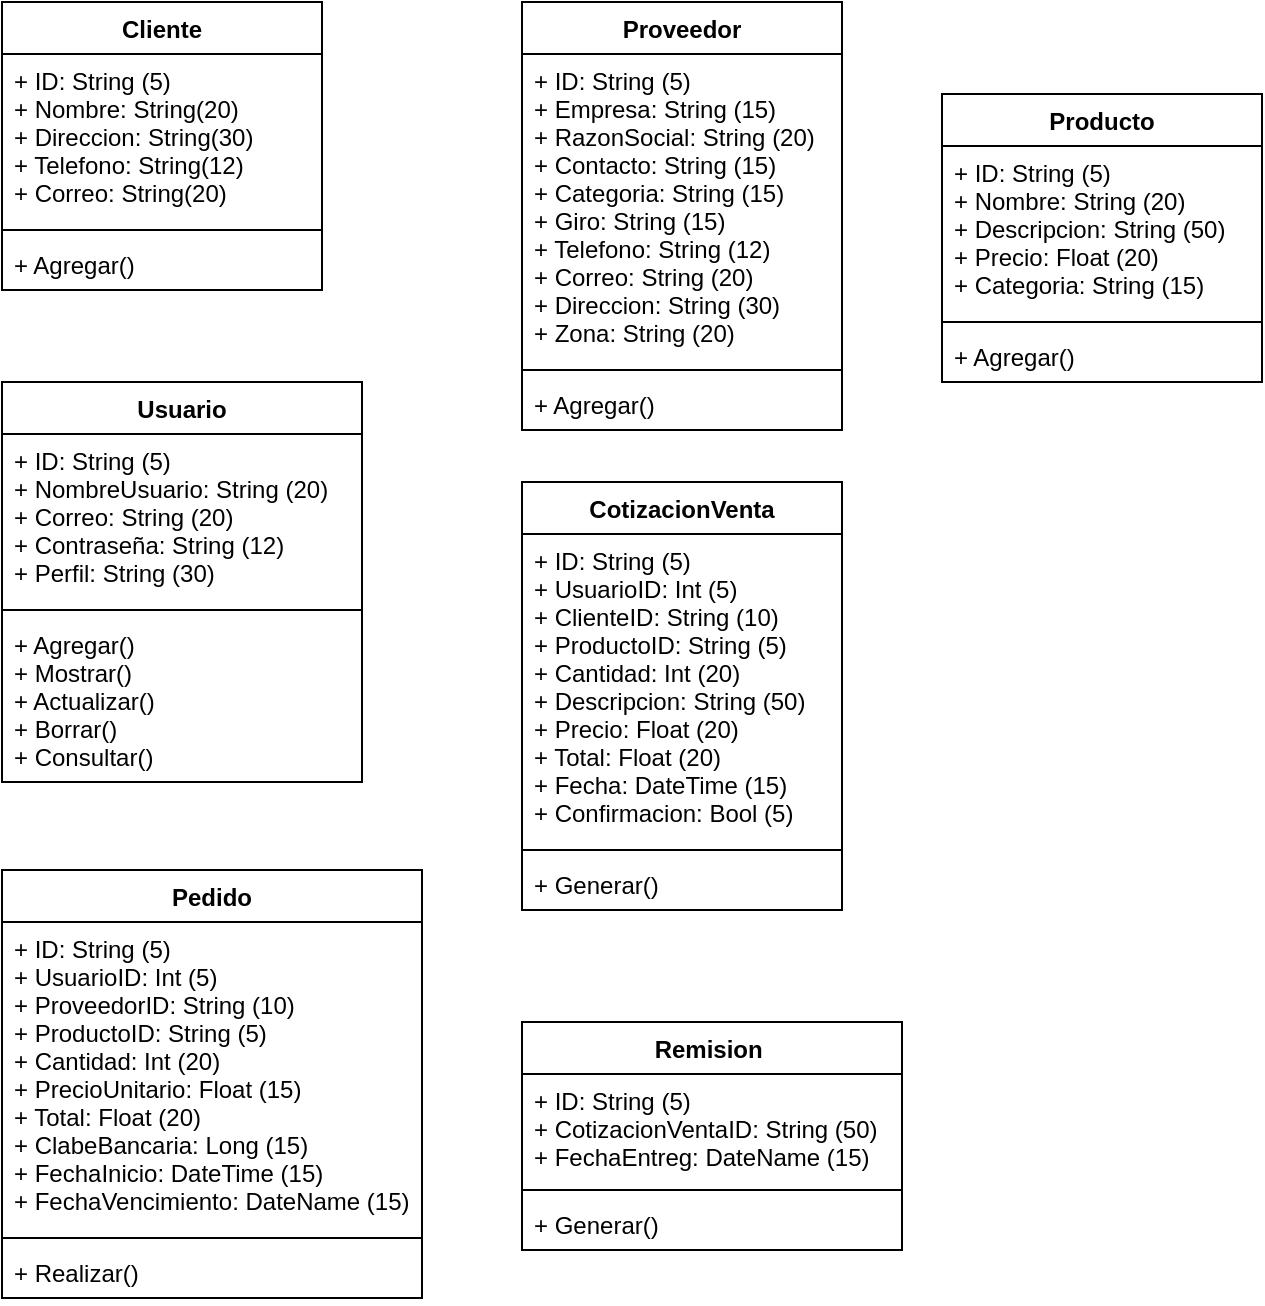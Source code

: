 <mxfile version="20.4.0" type="github"><diagram id="FI5vfG2Q37MUcjfD5TJF" name="Página-1"><mxGraphModel dx="1422" dy="794" grid="0" gridSize="10" guides="1" tooltips="1" connect="1" arrows="1" fold="1" page="1" pageScale="1" pageWidth="1400" pageHeight="850" math="0" shadow="0"><root><mxCell id="0"/><mxCell id="1" parent="0"/><mxCell id="gUmSvFqWFvqFIwigdSi8-5" value="Cliente" style="swimlane;fontStyle=1;align=center;verticalAlign=top;childLayout=stackLayout;horizontal=1;startSize=26;horizontalStack=0;resizeParent=1;resizeParentMax=0;resizeLast=0;collapsible=1;marginBottom=0;" parent="1" vertex="1"><mxGeometry x="100" y="40" width="160" height="144" as="geometry"><mxRectangle x="600" y="40" width="80" height="30" as="alternateBounds"/></mxGeometry></mxCell><mxCell id="gUmSvFqWFvqFIwigdSi8-6" value="+ ID: String (5)&#10;+ Nombre: String(20)&#10;+ Direccion: String(30)&#10;+ Telefono: String(12)&#10;+ Correo: String(20)" style="text;strokeColor=none;fillColor=none;align=left;verticalAlign=top;spacingLeft=4;spacingRight=4;overflow=hidden;rotatable=0;points=[[0,0.5],[1,0.5]];portConstraint=eastwest;" parent="gUmSvFqWFvqFIwigdSi8-5" vertex="1"><mxGeometry y="26" width="160" height="84" as="geometry"/></mxCell><mxCell id="gUmSvFqWFvqFIwigdSi8-38" value="" style="line;strokeWidth=1;fillColor=none;align=left;verticalAlign=middle;spacingTop=-1;spacingLeft=3;spacingRight=3;rotatable=0;labelPosition=right;points=[];portConstraint=eastwest;strokeColor=inherit;" parent="gUmSvFqWFvqFIwigdSi8-5" vertex="1"><mxGeometry y="110" width="160" height="8" as="geometry"/></mxCell><mxCell id="gUmSvFqWFvqFIwigdSi8-37" value="+ Agregar()" style="text;strokeColor=none;fillColor=none;align=left;verticalAlign=top;spacingLeft=4;spacingRight=4;overflow=hidden;rotatable=0;points=[[0,0.5],[1,0.5]];portConstraint=eastwest;" parent="gUmSvFqWFvqFIwigdSi8-5" vertex="1"><mxGeometry y="118" width="160" height="26" as="geometry"/></mxCell><mxCell id="gUmSvFqWFvqFIwigdSi8-13" value="CotizacionVenta" style="swimlane;fontStyle=1;align=center;verticalAlign=top;childLayout=stackLayout;horizontal=1;startSize=26;horizontalStack=0;resizeParent=1;resizeParentMax=0;resizeLast=0;collapsible=1;marginBottom=0;" parent="1" vertex="1"><mxGeometry x="360" y="280" width="160" height="214" as="geometry"/></mxCell><mxCell id="gUmSvFqWFvqFIwigdSi8-14" value="+ ID: String (5)&#10;+ UsuarioID: Int (5)&#10;+ ClienteID: String (10)&#10;+ ProductoID: String (5)&#10;+ Cantidad: Int (20)&#10;+ Descripcion: String (50)&#10;+ Precio: Float (20)&#10;+ Total: Float (20)&#10;+ Fecha: DateTime (15)&#10;+ Confirmacion: Bool (5)" style="text;strokeColor=none;fillColor=none;align=left;verticalAlign=top;spacingLeft=4;spacingRight=4;overflow=hidden;rotatable=0;points=[[0,0.5],[1,0.5]];portConstraint=eastwest;" parent="gUmSvFqWFvqFIwigdSi8-13" vertex="1"><mxGeometry y="26" width="160" height="154" as="geometry"/></mxCell><mxCell id="gUmSvFqWFvqFIwigdSi8-42" value="" style="line;strokeWidth=1;fillColor=none;align=left;verticalAlign=middle;spacingTop=-1;spacingLeft=3;spacingRight=3;rotatable=0;labelPosition=right;points=[];portConstraint=eastwest;strokeColor=inherit;" parent="gUmSvFqWFvqFIwigdSi8-13" vertex="1"><mxGeometry y="180" width="160" height="8" as="geometry"/></mxCell><mxCell id="gUmSvFqWFvqFIwigdSi8-41" value="+ Generar()" style="text;strokeColor=none;fillColor=none;align=left;verticalAlign=top;spacingLeft=4;spacingRight=4;overflow=hidden;rotatable=0;points=[[0,0.5],[1,0.5]];portConstraint=eastwest;" parent="gUmSvFqWFvqFIwigdSi8-13" vertex="1"><mxGeometry y="188" width="160" height="26" as="geometry"/></mxCell><mxCell id="gUmSvFqWFvqFIwigdSi8-17" value="Pedido" style="swimlane;fontStyle=1;align=center;verticalAlign=top;childLayout=stackLayout;horizontal=1;startSize=26;horizontalStack=0;resizeParent=1;resizeParentMax=0;resizeLast=0;collapsible=1;marginBottom=0;" parent="1" vertex="1"><mxGeometry x="100" y="474" width="210" height="214" as="geometry"/></mxCell><mxCell id="gUmSvFqWFvqFIwigdSi8-18" value="+ ID: String (5)&#10;+ UsuarioID: Int (5)&#10;+ ProveedorID: String (10)&#10;+ ProductoID: String (5)&#10;+ Cantidad: Int (20)&#10;+ PrecioUnitario: Float (15)&#10;+ Total: Float (20)&#10;+ ClabeBancaria: Long (15)&#10;+ FechaInicio: DateTime (15)&#10;+ FechaVencimiento: DateName (15)" style="text;strokeColor=none;fillColor=none;align=left;verticalAlign=top;spacingLeft=4;spacingRight=4;overflow=hidden;rotatable=0;points=[[0,0.5],[1,0.5]];portConstraint=eastwest;" parent="gUmSvFqWFvqFIwigdSi8-17" vertex="1"><mxGeometry y="26" width="210" height="154" as="geometry"/></mxCell><mxCell id="gUmSvFqWFvqFIwigdSi8-45" value="" style="line;strokeWidth=1;fillColor=none;align=left;verticalAlign=middle;spacingTop=-1;spacingLeft=3;spacingRight=3;rotatable=0;labelPosition=right;points=[];portConstraint=eastwest;strokeColor=inherit;" parent="gUmSvFqWFvqFIwigdSi8-17" vertex="1"><mxGeometry y="180" width="210" height="8" as="geometry"/></mxCell><mxCell id="gUmSvFqWFvqFIwigdSi8-44" value="+ Realizar()" style="text;strokeColor=none;fillColor=none;align=left;verticalAlign=top;spacingLeft=4;spacingRight=4;overflow=hidden;rotatable=0;points=[[0,0.5],[1,0.5]];portConstraint=eastwest;" parent="gUmSvFqWFvqFIwigdSi8-17" vertex="1"><mxGeometry y="188" width="210" height="26" as="geometry"/></mxCell><mxCell id="gUmSvFqWFvqFIwigdSi8-19" value="Producto" style="swimlane;fontStyle=1;align=center;verticalAlign=top;childLayout=stackLayout;horizontal=1;startSize=26;horizontalStack=0;resizeParent=1;resizeParentMax=0;resizeLast=0;collapsible=1;marginBottom=0;" parent="1" vertex="1"><mxGeometry x="570" y="86" width="160" height="144" as="geometry"/></mxCell><mxCell id="gUmSvFqWFvqFIwigdSi8-20" value="+ ID: String (5)&#10;+ Nombre: String (20)&#10;+ Descripcion: String (50)&#10;+ Precio: Float (20)&#10;+ Categoria: String (15)" style="text;strokeColor=none;fillColor=none;align=left;verticalAlign=top;spacingLeft=4;spacingRight=4;overflow=hidden;rotatable=0;points=[[0,0.5],[1,0.5]];portConstraint=eastwest;" parent="gUmSvFqWFvqFIwigdSi8-19" vertex="1"><mxGeometry y="26" width="160" height="84" as="geometry"/></mxCell><mxCell id="gUmSvFqWFvqFIwigdSi8-52" value="" style="line;strokeWidth=1;fillColor=none;align=left;verticalAlign=middle;spacingTop=-1;spacingLeft=3;spacingRight=3;rotatable=0;labelPosition=right;points=[];portConstraint=eastwest;strokeColor=inherit;" parent="gUmSvFqWFvqFIwigdSi8-19" vertex="1"><mxGeometry y="110" width="160" height="8" as="geometry"/></mxCell><mxCell id="gUmSvFqWFvqFIwigdSi8-51" value="+ Agregar()" style="text;strokeColor=none;fillColor=none;align=left;verticalAlign=top;spacingLeft=4;spacingRight=4;overflow=hidden;rotatable=0;points=[[0,0.5],[1,0.5]];portConstraint=eastwest;" parent="gUmSvFqWFvqFIwigdSi8-19" vertex="1"><mxGeometry y="118" width="160" height="26" as="geometry"/></mxCell><mxCell id="gUmSvFqWFvqFIwigdSi8-21" value="Proveedor" style="swimlane;fontStyle=1;align=center;verticalAlign=top;childLayout=stackLayout;horizontal=1;startSize=26;horizontalStack=0;resizeParent=1;resizeParentMax=0;resizeLast=0;collapsible=1;marginBottom=0;" parent="1" vertex="1"><mxGeometry x="360" y="40" width="160" height="214" as="geometry"><mxRectangle x="600" y="40" width="80" height="30" as="alternateBounds"/></mxGeometry></mxCell><mxCell id="gUmSvFqWFvqFIwigdSi8-22" value="+ ID: String (5)&#10;+ Empresa: String (15)&#10;+ RazonSocial: String (20)&#10;+ Contacto: String (15)&#10;+ Categoria: String (15)&#10;+ Giro: String (15)&#10;+ Telefono: String (12)&#10;+ Correo: String (20)&#10;+ Direccion: String (30)&#10;+ Zona: String (20)&#10; " style="text;strokeColor=none;fillColor=none;align=left;verticalAlign=top;spacingLeft=4;spacingRight=4;overflow=hidden;rotatable=0;points=[[0,0.5],[1,0.5]];portConstraint=eastwest;" parent="gUmSvFqWFvqFIwigdSi8-21" vertex="1"><mxGeometry y="26" width="160" height="154" as="geometry"/></mxCell><mxCell id="gUmSvFqWFvqFIwigdSi8-47" value="" style="line;strokeWidth=1;fillColor=none;align=left;verticalAlign=middle;spacingTop=-1;spacingLeft=3;spacingRight=3;rotatable=0;labelPosition=right;points=[];portConstraint=eastwest;strokeColor=inherit;" parent="gUmSvFqWFvqFIwigdSi8-21" vertex="1"><mxGeometry y="180" width="160" height="8" as="geometry"/></mxCell><mxCell id="gUmSvFqWFvqFIwigdSi8-46" value="+ Agregar()" style="text;strokeColor=none;fillColor=none;align=left;verticalAlign=top;spacingLeft=4;spacingRight=4;overflow=hidden;rotatable=0;points=[[0,0.5],[1,0.5]];portConstraint=eastwest;" parent="gUmSvFqWFvqFIwigdSi8-21" vertex="1"><mxGeometry y="188" width="160" height="26" as="geometry"/></mxCell><mxCell id="gUmSvFqWFvqFIwigdSi8-23" value="Remision " style="swimlane;fontStyle=1;align=center;verticalAlign=top;childLayout=stackLayout;horizontal=1;startSize=26;horizontalStack=0;resizeParent=1;resizeParentMax=0;resizeLast=0;collapsible=1;marginBottom=0;" parent="1" vertex="1"><mxGeometry x="360" y="550" width="190" height="114" as="geometry"/></mxCell><mxCell id="gUmSvFqWFvqFIwigdSi8-24" value="+ ID: String (5)&#10;+ CotizacionVentaID: String (50)&#10;+ FechaEntreg: DateName (15)" style="text;strokeColor=none;fillColor=none;align=left;verticalAlign=top;spacingLeft=4;spacingRight=4;overflow=hidden;rotatable=0;points=[[0,0.5],[1,0.5]];portConstraint=eastwest;" parent="gUmSvFqWFvqFIwigdSi8-23" vertex="1"><mxGeometry y="26" width="190" height="54" as="geometry"/></mxCell><mxCell id="gUmSvFqWFvqFIwigdSi8-50" value="" style="line;strokeWidth=1;fillColor=none;align=left;verticalAlign=middle;spacingTop=-1;spacingLeft=3;spacingRight=3;rotatable=0;labelPosition=right;points=[];portConstraint=eastwest;strokeColor=inherit;" parent="gUmSvFqWFvqFIwigdSi8-23" vertex="1"><mxGeometry y="80" width="190" height="8" as="geometry"/></mxCell><mxCell id="gUmSvFqWFvqFIwigdSi8-48" value="+ Generar()" style="text;strokeColor=none;fillColor=none;align=left;verticalAlign=top;spacingLeft=4;spacingRight=4;overflow=hidden;rotatable=0;points=[[0,0.5],[1,0.5]];portConstraint=eastwest;" parent="gUmSvFqWFvqFIwigdSi8-23" vertex="1"><mxGeometry y="88" width="190" height="26" as="geometry"/></mxCell><mxCell id="gUmSvFqWFvqFIwigdSi8-25" value="Usuario" style="swimlane;fontStyle=1;align=center;verticalAlign=top;childLayout=stackLayout;horizontal=1;startSize=26;horizontalStack=0;resizeParent=1;resizeParentMax=0;resizeLast=0;collapsible=1;marginBottom=0;" parent="1" vertex="1"><mxGeometry x="100" y="230" width="180" height="200" as="geometry"><mxRectangle x="600" y="40" width="80" height="30" as="alternateBounds"/></mxGeometry></mxCell><mxCell id="gUmSvFqWFvqFIwigdSi8-26" value="+ ID: String (5)&#10;+ NombreUsuario: String (20)&#10;+ Correo: String (20)&#10;+ Contraseña: String (12)&#10;+ Perfil: String (30)" style="text;strokeColor=none;fillColor=none;align=left;verticalAlign=top;spacingLeft=4;spacingRight=4;overflow=hidden;rotatable=0;points=[[0,0.5],[1,0.5]];portConstraint=eastwest;" parent="gUmSvFqWFvqFIwigdSi8-25" vertex="1"><mxGeometry y="26" width="180" height="84" as="geometry"/></mxCell><mxCell id="gUmSvFqWFvqFIwigdSi8-39" value="" style="line;strokeWidth=1;fillColor=none;align=left;verticalAlign=middle;spacingTop=-1;spacingLeft=3;spacingRight=3;rotatable=0;labelPosition=right;points=[];portConstraint=eastwest;strokeColor=inherit;" parent="gUmSvFqWFvqFIwigdSi8-25" vertex="1"><mxGeometry y="110" width="180" height="8" as="geometry"/></mxCell><mxCell id="gUmSvFqWFvqFIwigdSi8-40" value="+ Agregar()&#10;+ Mostrar()&#10;+ Actualizar()&#10;+ Borrar()&#10;+ Consultar()" style="text;strokeColor=none;fillColor=none;align=left;verticalAlign=top;spacingLeft=4;spacingRight=4;overflow=hidden;rotatable=0;points=[[0,0.5],[1,0.5]];portConstraint=eastwest;" parent="gUmSvFqWFvqFIwigdSi8-25" vertex="1"><mxGeometry y="118" width="180" height="82" as="geometry"/></mxCell></root></mxGraphModel></diagram></mxfile>